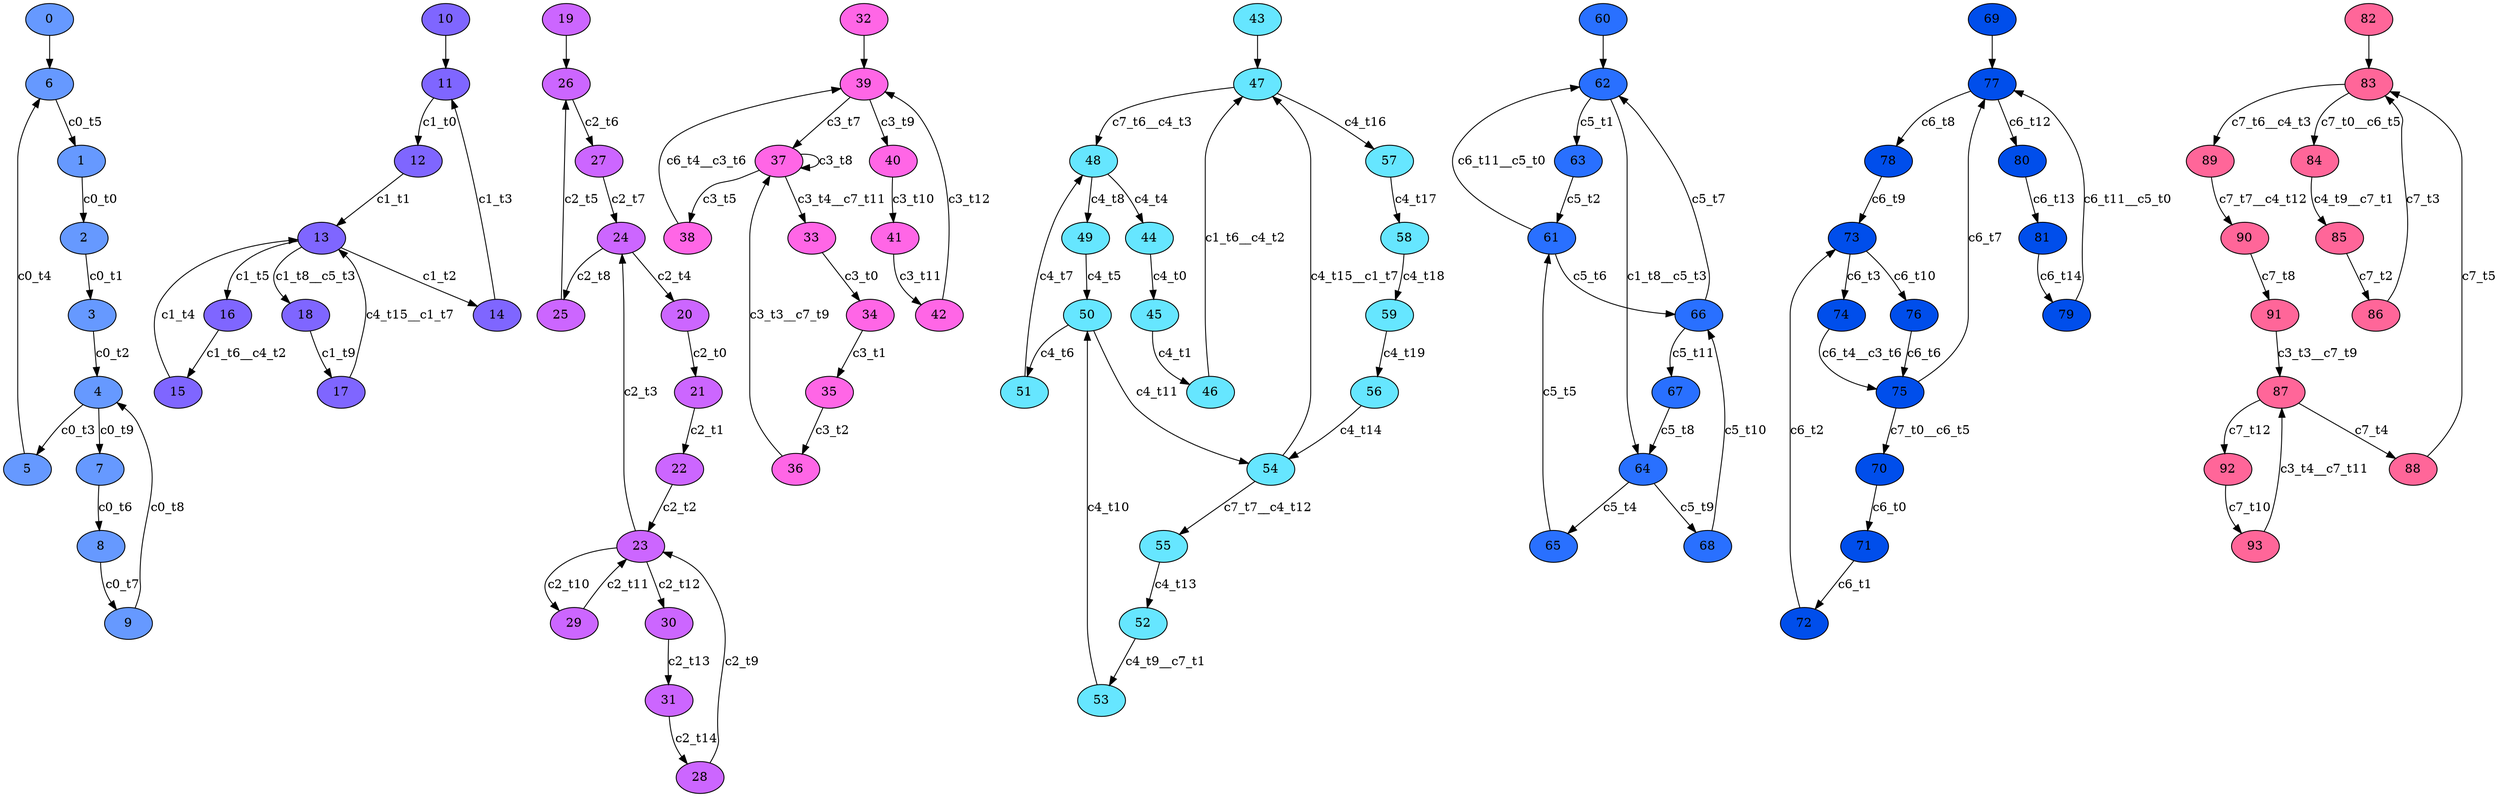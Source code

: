 digraph G {
  subgraph component0 {
0 [label="0" fillcolor="#6699FF" style=filled];
1 [label="1" fillcolor="#6699FF" style=filled];
2 [label="2" fillcolor="#6699FF" style=filled];
3 [label="3" fillcolor="#6699FF" style=filled];
4 [label="4" fillcolor="#6699FF" style=filled];
5 [label="5" fillcolor="#6699FF" style=filled];
6 [label="6" fillcolor="#6699FF" style=filled];
7 [label="7" fillcolor="#6699FF" style=filled];
8 [label="8" fillcolor="#6699FF" style=filled];
9 [label="9" fillcolor="#6699FF" style=filled];
1->2 [label="c0_t0" color=black ];
2->3 [label="c0_t1" color=black ];
3->4 [label="c0_t2" color=black ];
4->5 [label="c0_t3" color=black ];
5->6 [label="c0_t4" color=black ];
6->1 [label="c0_t5" color=black ];
7->8 [label="c0_t6" color=black ];
8->9 [label="c0_t7" color=black ];
9->4 [label="c0_t8" color=black ];
4->7 [label="c0_t9" color=black ];
0->6 [label="" color=black ];
  }
  subgraph component1 {
10 [label="10" fillcolor="#7F66FF" style=filled];
11 [label="11" fillcolor="#7F66FF" style=filled];
12 [label="12" fillcolor="#7F66FF" style=filled];
13 [label="13" fillcolor="#7F66FF" style=filled];
14 [label="14" fillcolor="#7F66FF" style=filled];
15 [label="15" fillcolor="#7F66FF" style=filled];
16 [label="16" fillcolor="#7F66FF" style=filled];
17 [label="17" fillcolor="#7F66FF" style=filled];
18 [label="18" fillcolor="#7F66FF" style=filled];
11->12 [label="c1_t0" color=black ];
12->13 [label="c1_t1" color=black ];
13->14 [label="c1_t2" color=black ];
14->11 [label="c1_t3" color=black ];
15->13 [label="c1_t4" color=black ];
13->16 [label="c1_t5" color=black ];
18->17 [label="c1_t9" color=black ];
10->11 [label="" color=black ];
13->18 [label="c1_t8__c5_t3" color=black ];
17->13 [label="c4_t15__c1_t7" color=black ];
16->15 [label="c1_t6__c4_t2" color=black ];
  }
  subgraph component2 {
19 [label="19" fillcolor="#CC66FF" style=filled];
20 [label="20" fillcolor="#CC66FF" style=filled];
21 [label="21" fillcolor="#CC66FF" style=filled];
22 [label="22" fillcolor="#CC66FF" style=filled];
23 [label="23" fillcolor="#CC66FF" style=filled];
24 [label="24" fillcolor="#CC66FF" style=filled];
25 [label="25" fillcolor="#CC66FF" style=filled];
26 [label="26" fillcolor="#CC66FF" style=filled];
27 [label="27" fillcolor="#CC66FF" style=filled];
28 [label="28" fillcolor="#CC66FF" style=filled];
29 [label="29" fillcolor="#CC66FF" style=filled];
30 [label="30" fillcolor="#CC66FF" style=filled];
31 [label="31" fillcolor="#CC66FF" style=filled];
20->21 [label="c2_t0" color=black ];
21->22 [label="c2_t1" color=black ];
22->23 [label="c2_t2" color=black ];
23->24 [label="c2_t3" color=black ];
24->20 [label="c2_t4" color=black ];
25->26 [label="c2_t5" color=black ];
26->27 [label="c2_t6" color=black ];
27->24 [label="c2_t7" color=black ];
24->25 [label="c2_t8" color=black ];
28->23 [label="c2_t9" color=black ];
23->29 [label="c2_t10" color=black ];
29->23 [label="c2_t11" color=black ];
23->30 [label="c2_t12" color=black ];
30->31 [label="c2_t13" color=black ];
31->28 [label="c2_t14" color=black ];
19->26 [label="" color=black ];
  }
  subgraph component3 {
32 [label="32" fillcolor="#FF66E6" style=filled];
33 [label="33" fillcolor="#FF66E6" style=filled];
34 [label="34" fillcolor="#FF66E6" style=filled];
35 [label="35" fillcolor="#FF66E6" style=filled];
36 [label="36" fillcolor="#FF66E6" style=filled];
37 [label="37" fillcolor="#FF66E6" style=filled];
38 [label="38" fillcolor="#FF66E6" style=filled];
39 [label="39" fillcolor="#FF66E6" style=filled];
40 [label="40" fillcolor="#FF66E6" style=filled];
41 [label="41" fillcolor="#FF66E6" style=filled];
42 [label="42" fillcolor="#FF66E6" style=filled];
33->34 [label="c3_t0" color=black ];
34->35 [label="c3_t1" color=black ];
35->36 [label="c3_t2" color=black ];
37->38 [label="c3_t5" color=black ];
39->37 [label="c3_t7" color=black ];
37->37 [label="c3_t8" color=black ];
39->40 [label="c3_t9" color=black ];
40->41 [label="c3_t10" color=black ];
41->42 [label="c3_t11" color=black ];
42->39 [label="c3_t12" color=black ];
32->39 [label="" color=black ];
36->37 [label="c3_t3__c7_t9" color=black ];
37->33 [label="c3_t4__c7_t11" color=black ];
38->39 [label="c6_t4__c3_t6" color=black ];
  }
  subgraph component4 {
43 [label="43" fillcolor="#66E6FF" style=filled];
44 [label="44" fillcolor="#66E6FF" style=filled];
45 [label="45" fillcolor="#66E6FF" style=filled];
46 [label="46" fillcolor="#66E6FF" style=filled];
47 [label="47" fillcolor="#66E6FF" style=filled];
48 [label="48" fillcolor="#66E6FF" style=filled];
49 [label="49" fillcolor="#66E6FF" style=filled];
50 [label="50" fillcolor="#66E6FF" style=filled];
51 [label="51" fillcolor="#66E6FF" style=filled];
52 [label="52" fillcolor="#66E6FF" style=filled];
53 [label="53" fillcolor="#66E6FF" style=filled];
54 [label="54" fillcolor="#66E6FF" style=filled];
55 [label="55" fillcolor="#66E6FF" style=filled];
56 [label="56" fillcolor="#66E6FF" style=filled];
57 [label="57" fillcolor="#66E6FF" style=filled];
58 [label="58" fillcolor="#66E6FF" style=filled];
59 [label="59" fillcolor="#66E6FF" style=filled];
44->45 [label="c4_t0" color=black ];
45->46 [label="c4_t1" color=black ];
48->44 [label="c4_t4" color=black ];
49->50 [label="c4_t5" color=black ];
50->51 [label="c4_t6" color=black ];
51->48 [label="c4_t7" color=black ];
48->49 [label="c4_t8" color=black ];
53->50 [label="c4_t10" color=black ];
50->54 [label="c4_t11" color=black ];
55->52 [label="c4_t13" color=black ];
56->54 [label="c4_t14" color=black ];
47->57 [label="c4_t16" color=black ];
57->58 [label="c4_t17" color=black ];
58->59 [label="c4_t18" color=black ];
59->56 [label="c4_t19" color=black ];
43->47 [label="" color=black ];
47->48 [label="c7_t6__c4_t3" color=black ];
54->55 [label="c7_t7__c4_t12" color=black ];
54->47 [label="c4_t15__c1_t7" color=black ];
52->53 [label="c4_t9__c7_t1" color=black ];
46->47 [label="c1_t6__c4_t2" color=black ];
  }
  subgraph component5 {
60 [label="60" fillcolor="#2970FF" style=filled];
61 [label="61" fillcolor="#2970FF" style=filled];
62 [label="62" fillcolor="#2970FF" style=filled];
63 [label="63" fillcolor="#2970FF" style=filled];
64 [label="64" fillcolor="#2970FF" style=filled];
65 [label="65" fillcolor="#2970FF" style=filled];
66 [label="66" fillcolor="#2970FF" style=filled];
67 [label="67" fillcolor="#2970FF" style=filled];
68 [label="68" fillcolor="#2970FF" style=filled];
62->63 [label="c5_t1" color=black ];
63->61 [label="c5_t2" color=black ];
64->65 [label="c5_t4" color=black ];
65->61 [label="c5_t5" color=black ];
61->66 [label="c5_t6" color=black ];
66->62 [label="c5_t7" color=black ];
67->64 [label="c5_t8" color=black ];
64->68 [label="c5_t9" color=black ];
68->66 [label="c5_t10" color=black ];
66->67 [label="c5_t11" color=black ];
60->62 [label="" color=black ];
61->62 [label="c6_t11__c5_t0" color=black ];
62->64 [label="c1_t8__c5_t3" color=black ];
  }
  subgraph component6 {
69 [label="69" fillcolor="#004EEB" style=filled];
70 [label="70" fillcolor="#004EEB" style=filled];
71 [label="71" fillcolor="#004EEB" style=filled];
72 [label="72" fillcolor="#004EEB" style=filled];
73 [label="73" fillcolor="#004EEB" style=filled];
74 [label="74" fillcolor="#004EEB" style=filled];
75 [label="75" fillcolor="#004EEB" style=filled];
76 [label="76" fillcolor="#004EEB" style=filled];
77 [label="77" fillcolor="#004EEB" style=filled];
78 [label="78" fillcolor="#004EEB" style=filled];
79 [label="79" fillcolor="#004EEB" style=filled];
80 [label="80" fillcolor="#004EEB" style=filled];
81 [label="81" fillcolor="#004EEB" style=filled];
70->71 [label="c6_t0" color=black ];
71->72 [label="c6_t1" color=black ];
72->73 [label="c6_t2" color=black ];
73->74 [label="c6_t3" color=black ];
76->75 [label="c6_t6" color=black ];
75->77 [label="c6_t7" color=black ];
77->78 [label="c6_t8" color=black ];
78->73 [label="c6_t9" color=black ];
73->76 [label="c6_t10" color=black ];
77->80 [label="c6_t12" color=black ];
80->81 [label="c6_t13" color=black ];
81->79 [label="c6_t14" color=black ];
69->77 [label="" color=black ];
79->77 [label="c6_t11__c5_t0" color=black ];
75->70 [label="c7_t0__c6_t5" color=black ];
74->75 [label="c6_t4__c3_t6" color=black ];
  }
  subgraph component7 {
82 [label="82" fillcolor="#FF6699" style=filled];
83 [label="83" fillcolor="#FF6699" style=filled];
84 [label="84" fillcolor="#FF6699" style=filled];
85 [label="85" fillcolor="#FF6699" style=filled];
86 [label="86" fillcolor="#FF6699" style=filled];
87 [label="87" fillcolor="#FF6699" style=filled];
88 [label="88" fillcolor="#FF6699" style=filled];
89 [label="89" fillcolor="#FF6699" style=filled];
90 [label="90" fillcolor="#FF6699" style=filled];
91 [label="91" fillcolor="#FF6699" style=filled];
92 [label="92" fillcolor="#FF6699" style=filled];
93 [label="93" fillcolor="#FF6699" style=filled];
85->86 [label="c7_t2" color=black ];
86->83 [label="c7_t3" color=black ];
87->88 [label="c7_t4" color=black ];
88->83 [label="c7_t5" color=black ];
90->91 [label="c7_t8" color=black ];
92->93 [label="c7_t10" color=black ];
87->92 [label="c7_t12" color=black ];
82->83 [label="" color=black ];
91->87 [label="c3_t3__c7_t9" color=black ];
93->87 [label="c3_t4__c7_t11" color=black ];
83->84 [label="c7_t0__c6_t5" color=black ];
83->89 [label="c7_t6__c4_t3" color=black ];
89->90 [label="c7_t7__c4_t12" color=black ];
84->85 [label="c4_t9__c7_t1" color=black ];
  }
}

